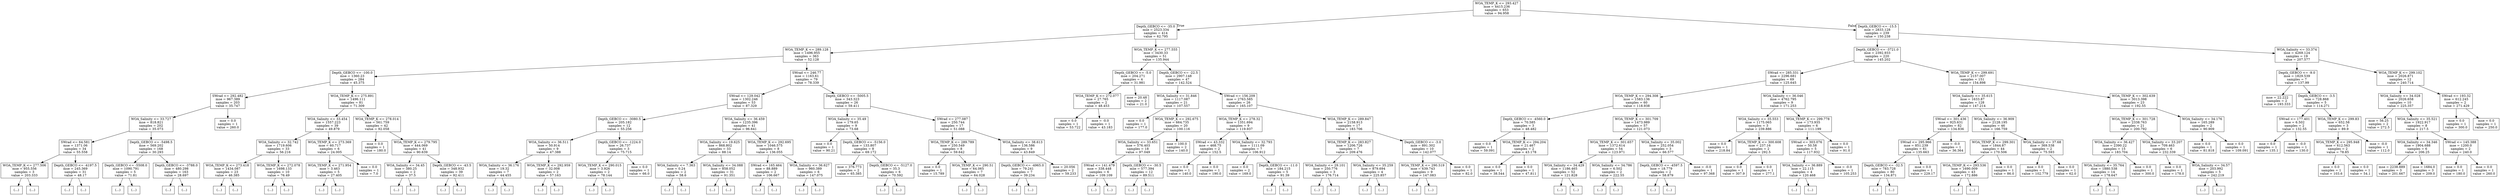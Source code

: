digraph Tree {
node [shape=box] ;
0 [label="WOA_TEMP_K <= 293.427\nmse = 4415.236\nsamples = 653\nvalue = 94.958"] ;
1 [label="Depth_GEBCO <= -35.0\nmse = 2523.334\nsamples = 414\nvalue = 62.795"] ;
0 -> 1 [labeldistance=2.5, labelangle=45, headlabel="True"] ;
2 [label="WOA_TEMP_K <= 289.128\nmse = 1496.955\nsamples = 363\nvalue = 52.128"] ;
1 -> 2 ;
3 [label="Depth_GEBCO <= -100.0\nmse = 1360.23\nsamples = 284\nvalue = 45.375"] ;
2 -> 3 ;
4 [label="SWrad <= 292.482\nmse = 967.389\nsamples = 203\nvalue = 35.747"] ;
3 -> 4 ;
5 [label="WOA_Salinity <= 33.727\nmse = 818.821\nsamples = 202\nvalue = 35.073"] ;
4 -> 5 ;
6 [label="SWrad <= 64.581\nmse = 1371.06\nsamples = 34\nvalue = 55.558"] ;
5 -> 6 ;
7 [label="WOA_TEMP_K <= 277.506\nmse = 955.556\nsamples = 3\nvalue = 203.333"] ;
6 -> 7 ;
8 [label="(...)"] ;
7 -> 8 ;
11 [label="(...)"] ;
7 -> 11 ;
12 [label="Depth_GEBCO <= -4197.5\nmse = 245.369\nsamples = 31\nvalue = 48.17"] ;
6 -> 12 ;
13 [label="(...)"] ;
12 -> 13 ;
24 [label="(...)"] ;
12 -> 24 ;
65 [label="Depth_GEBCO <= -5498.5\nmse = 569.202\nsamples = 168\nvalue = 30.293"] ;
5 -> 65 ;
66 [label="Depth_GEBCO <= -5508.0\nmse = 1090.791\nsamples = 5\nvalue = 71.81"] ;
65 -> 66 ;
67 [label="(...)"] ;
66 -> 67 ;
72 [label="(...)"] ;
66 -> 72 ;
73 [label="Depth_GEBCO <= -3788.0\nmse = 480.298\nsamples = 163\nvalue = 28.697"] ;
65 -> 73 ;
74 [label="(...)"] ;
73 -> 74 ;
151 [label="(...)"] ;
73 -> 151 ;
332 [label="mse = 0.0\nsamples = 1\nvalue = 260.0"] ;
4 -> 332 ;
333 [label="WOA_TEMP_K <= 275.891\nmse = 1496.111\nsamples = 81\nvalue = 71.309"] ;
3 -> 333 ;
334 [label="WOA_Salinity <= 33.454\nmse = 1557.223\nsamples = 39\nvalue = 49.879"] ;
333 -> 334 ;
335 [label="WOA_Salinity <= 32.742\nmse = 1719.606\nsamples = 33\nvalue = 56.216"] ;
334 -> 335 ;
336 [label="WOA_TEMP_K <= 273.418\nmse = 1434.087\nsamples = 23\nvalue = 46.385"] ;
335 -> 336 ;
337 [label="(...)"] ;
336 -> 337 ;
340 [label="(...)"] ;
336 -> 340 ;
341 [label="WOA_TEMP_K <= 272.078\nmse = 1698.133\nsamples = 10\nvalue = 76.49"] ;
335 -> 341 ;
342 [label="(...)"] ;
341 -> 342 ;
345 [label="(...)"] ;
341 -> 345 ;
348 [label="WOA_TEMP_K <= 273.369\nmse = 60.717\nsamples = 6\nvalue = 24.005"] ;
334 -> 348 ;
349 [label="WOA_TEMP_K <= 271.954\nmse = 3.463\nsamples = 5\nvalue = 27.405"] ;
348 -> 349 ;
350 [label="(...)"] ;
349 -> 350 ;
353 [label="(...)"] ;
349 -> 353 ;
354 [label="mse = 0.0\nsamples = 1\nvalue = 7.0"] ;
348 -> 354 ;
355 [label="WOA_TEMP_K <= 278.014\nmse = 561.759\nsamples = 42\nvalue = 92.058"] ;
333 -> 355 ;
356 [label="mse = 0.0\nsamples = 1\nvalue = 180.0"] ;
355 -> 356 ;
357 [label="WOA_TEMP_K <= 279.795\nmse = 444.069\nsamples = 41\nvalue = 90.639"] ;
355 -> 357 ;
358 [label="WOA_Salinity <= 34.45\nmse = 380.25\nsamples = 2\nvalue = 37.5"] ;
357 -> 358 ;
359 [label="(...)"] ;
358 -> 359 ;
360 [label="(...)"] ;
358 -> 360 ;
361 [label="Depth_GEBCO <= -43.5\nmse = 348.932\nsamples = 39\nvalue = 92.411"] ;
357 -> 361 ;
362 [label="(...)"] ;
361 -> 362 ;
401 [label="(...)"] ;
361 -> 401 ;
412 [label="SWrad <= 246.77\nmse = 1163.61\nsamples = 79\nvalue = 78.339"] ;
2 -> 412 ;
413 [label="SWrad <= 129.042\nmse = 1302.246\nsamples = 53\nvalue = 87.329"] ;
412 -> 413 ;
414 [label="Depth_GEBCO <= -3080.5\nmse = 205.182\nsamples = 12\nvalue = 55.256"] ;
413 -> 414 ;
415 [label="WOA_Salinity <= 36.511\nmse = 50.914\nsamples = 9\nvalue = 47.388"] ;
414 -> 415 ;
416 [label="WOA_Salinity <= 36.176\nmse = 19.32\nsamples = 7\nvalue = 44.455"] ;
415 -> 416 ;
417 [label="(...)"] ;
416 -> 417 ;
422 [label="(...)"] ;
416 -> 422 ;
429 [label="WOA_TEMP_K <= 292.959\nmse = 32.008\nsamples = 2\nvalue = 57.163"] ;
415 -> 429 ;
430 [label="(...)"] ;
429 -> 430 ;
431 [label="(...)"] ;
429 -> 431 ;
432 [label="Depth_GEBCO <= -1224.0\nmse = 26.737\nsamples = 3\nvalue = 75.715"] ;
414 -> 432 ;
433 [label="WOA_TEMP_K <= 290.015\nmse = 3.926\nsamples = 2\nvalue = 78.144"] ;
432 -> 433 ;
434 [label="(...)"] ;
433 -> 434 ;
435 [label="(...)"] ;
433 -> 435 ;
436 [label="mse = 0.0\nsamples = 1\nvalue = 66.0"] ;
432 -> 436 ;
437 [label="WOA_Salinity <= 36.459\nmse = 1235.396\nsamples = 41\nvalue = 96.641"] ;
413 -> 437 ;
438 [label="WOA_Salinity <= 19.625\nmse = 868.802\nsamples = 33\nvalue = 88.14"] ;
437 -> 438 ;
439 [label="WOA_Salinity <= 7.363\nmse = 0.24\nsamples = 2\nvalue = 58.6"] ;
438 -> 439 ;
440 [label="(...)"] ;
439 -> 440 ;
441 [label="(...)"] ;
439 -> 441 ;
442 [label="WOA_Salinity <= 34.088\nmse = 858.052\nsamples = 31\nvalue = 91.351"] ;
438 -> 442 ;
443 [label="(...)"] ;
442 -> 443 ;
454 [label="(...)"] ;
442 -> 454 ;
499 [label="WOA_TEMP_K <= 292.695\nmse = 1046.575\nsamples = 8\nvalue = 136.055"] ;
437 -> 499 ;
500 [label="SWrad <= 165.464\nmse = 88.889\nsamples = 2\nvalue = 106.667"] ;
499 -> 500 ;
501 [label="(...)"] ;
500 -> 501 ;
502 [label="(...)"] ;
500 -> 502 ;
503 [label="WOA_Salinity <= 36.627\nmse = 960.389\nsamples = 6\nvalue = 147.075"] ;
499 -> 503 ;
504 [label="(...)"] ;
503 -> 504 ;
509 [label="(...)"] ;
503 -> 509 ;
512 [label="Depth_GEBCO <= -5005.5\nmse = 343.323\nsamples = 26\nvalue = 59.411"] ;
412 -> 512 ;
513 [label="WOA_Salinity <= 35.49\nmse = 179.65\nsamples = 9\nvalue = 73.68"] ;
512 -> 513 ;
514 [label="mse = 0.0\nsamples = 1\nvalue = 90.21"] ;
513 -> 514 ;
515 [label="Depth_GEBCO <= -5156.0\nmse = 133.807\nsamples = 8\nvalue = 69.172"] ;
513 -> 515 ;
516 [label="mse = 376.773\nsamples = 2\nvalue = 65.385"] ;
515 -> 516 ;
517 [label="Depth_GEBCO <= -5127.0\nmse = 35.3\nsamples = 6\nvalue = 70.592"] ;
515 -> 517 ;
518 [label="(...)"] ;
517 -> 518 ;
519 [label="(...)"] ;
517 -> 519 ;
526 [label="SWrad <= 277.087\nmse = 250.744\nsamples = 17\nvalue = 51.088"] ;
512 -> 526 ;
527 [label="WOA_TEMP_K <= 289.789\nmse = 250.549\nsamples = 8\nvalue = 59.642"] ;
526 -> 527 ;
528 [label="mse = 0.0\nsamples = 1\nvalue = 15.789"] ;
527 -> 528 ;
529 [label="WOA_TEMP_K <= 290.51\nmse = 64.065\nsamples = 7\nvalue = 64.028"] ;
527 -> 529 ;
530 [label="(...)"] ;
529 -> 530 ;
533 [label="(...)"] ;
529 -> 533 ;
540 [label="WOA_Salinity <= 38.613\nmse = 136.586\nsamples = 9\nvalue = 43.849"] ;
526 -> 540 ;
541 [label="Depth_GEBCO <= -4965.0\nmse = 79.241\nsamples = 7\nvalue = 39.234"] ;
540 -> 541 ;
542 [label="(...)"] ;
541 -> 542 ;
543 [label="(...)"] ;
541 -> 543 ;
550 [label="mse = 20.056\nsamples = 2\nvalue = 59.233"] ;
540 -> 550 ;
551 [label="WOA_TEMP_K <= 277.555\nmse = 3430.33\nsamples = 51\nvalue = 135.944"] ;
1 -> 551 ;
552 [label="Depth_GEBCO <= -5.0\nmse = 204.271\nsamples = 4\nvalue = 31.981"] ;
551 -> 552 ;
553 [label="WOA_TEMP_K <= 272.077\nmse = 27.765\nsamples = 2\nvalue = 48.453"] ;
552 -> 553 ;
554 [label="mse = 0.0\nsamples = 1\nvalue = 53.722"] ;
553 -> 554 ;
555 [label="mse = -0.0\nsamples = 1\nvalue = 43.183"] ;
553 -> 555 ;
556 [label="mse = 20.48\nsamples = 2\nvalue = 21.0"] ;
552 -> 556 ;
557 [label="Depth_GEBCO <= -22.5\nmse = 2907.148\nsamples = 47\nvalue = 142.524"] ;
551 -> 557 ;
558 [label="WOA_Salinity <= 31.846\nmse = 1117.087\nsamples = 21\nvalue = 107.557"] ;
557 -> 558 ;
559 [label="mse = 0.0\nsamples = 1\nvalue = 177.0"] ;
558 -> 559 ;
560 [label="WOA_TEMP_K <= 292.675\nmse = 664.735\nsamples = 20\nvalue = 100.116"] ;
558 -> 560 ;
561 [label="WOA_Salinity <= 33.651\nmse = 576.403\nsamples = 18\nvalue = 97.049"] ;
560 -> 561 ;
562 [label="SWrad <= 141.479\nmse = 338.448\nsamples = 6\nvalue = 109.109"] ;
561 -> 562 ;
563 [label="(...)"] ;
562 -> 563 ;
566 [label="(...)"] ;
562 -> 566 ;
571 [label="Depth_GEBCO <= -30.5\nmse = 577.394\nsamples = 12\nvalue = 89.511"] ;
561 -> 571 ;
572 [label="(...)"] ;
571 -> 572 ;
577 [label="(...)"] ;
571 -> 577 ;
590 [label="mse = 100.0\nsamples = 2\nvalue = 140.0"] ;
560 -> 590 ;
591 [label="SWrad <= 156.209\nmse = 2763.585\nsamples = 26\nvalue = 165.107"] ;
557 -> 591 ;
592 [label="WOA_TEMP_K <= 278.32\nmse = 1351.694\nsamples = 9\nvalue = 119.937"] ;
591 -> 592 ;
593 [label="SWrad <= 43.332\nmse = 468.75\nsamples = 2\nvalue = 152.5"] ;
592 -> 593 ;
594 [label="mse = 0.0\nsamples = 1\nvalue = 140.0"] ;
593 -> 594 ;
595 [label="mse = 0.0\nsamples = 1\nvalue = 190.0"] ;
593 -> 595 ;
596 [label="WOA_Salinity <= 32.793\nmse = 1111.09\nsamples = 7\nvalue = 106.912"] ;
592 -> 596 ;
597 [label="mse = 0.0\nsamples = 2\nvalue = 169.0"] ;
596 -> 597 ;
598 [label="Depth_GEBCO <= -11.0\nmse = 184.215\nsamples = 5\nvalue = 91.39"] ;
596 -> 598 ;
599 [label="(...)"] ;
598 -> 599 ;
600 [label="(...)"] ;
598 -> 600 ;
607 [label="WOA_TEMP_K <= 289.847\nmse = 2158.913\nsamples = 17\nvalue = 183.706"] ;
591 -> 607 ;
608 [label="WOA_TEMP_K <= 283.827\nmse = 1206.726\nsamples = 7\nvalue = 209.476"] ;
607 -> 608 ;
609 [label="WOA_Salinity <= 29.101\nmse = 250.776\nsamples = 3\nvalue = 176.714"] ;
608 -> 609 ;
610 [label="(...)"] ;
609 -> 610 ;
611 [label="(...)"] ;
609 -> 611 ;
612 [label="WOA_Salinity <= 35.259\nmse = 879.694\nsamples = 4\nvalue = 225.857"] ;
608 -> 612 ;
613 [label="(...)"] ;
612 -> 613 ;
618 [label="(...)"] ;
612 -> 618 ;
619 [label="Depth_GEBCO <= -3.0\nmse = 891.302\nsamples = 10\nvalue = 142.077"] ;
607 -> 619 ;
620 [label="WOA_TEMP_K <= 290.519\nmse = 639.743\nsamples = 9\nvalue = 147.083"] ;
619 -> 620 ;
621 [label="(...)"] ;
620 -> 621 ;
622 [label="(...)"] ;
620 -> 622 ;
637 [label="mse = 0.0\nsamples = 1\nvalue = 82.0"] ;
619 -> 637 ;
638 [label="Depth_GEBCO <= -15.5\nmse = 2833.128\nsamples = 239\nvalue = 150.238"] ;
0 -> 638 [labeldistance=2.5, labelangle=-45, headlabel="False"] ;
639 [label="Depth_GEBCO <= -3721.0\nmse = 2392.933\nsamples = 220\nvalue = 145.202"] ;
638 -> 639 ;
640 [label="SWrad <= 285.331\nmse = 2296.681\nsamples = 69\nvalue = 125.645"] ;
639 -> 640 ;
641 [label="WOA_TEMP_K <= 294.308\nmse = 1583.136\nsamples = 60\nvalue = 118.938"] ;
640 -> 641 ;
642 [label="Depth_GEBCO <= -4560.0\nmse = 70.585\nsamples = 3\nvalue = 48.482"] ;
641 -> 642 ;
643 [label="mse = 0.0\nsamples = 1\nvalue = 59.091"] ;
642 -> 643 ;
644 [label="WOA_TEMP_K <= 294.204\nmse = 21.467\nsamples = 2\nvalue = 43.178"] ;
642 -> 644 ;
645 [label="mse = 0.0\nsamples = 1\nvalue = 38.544"] ;
644 -> 645 ;
646 [label="mse = 0.0\nsamples = 1\nvalue = 47.811"] ;
644 -> 646 ;
647 [label="WOA_TEMP_K <= 301.709\nmse = 1473.989\nsamples = 57\nvalue = 121.073"] ;
641 -> 647 ;
648 [label="WOA_TEMP_K <= 301.657\nmse = 1372.614\nsamples = 54\nvalue = 123.971"] ;
647 -> 648 ;
649 [label="WOA_Salinity <= 34.429\nmse = 1186.465\nsamples = 52\nvalue = 121.828"] ;
648 -> 649 ;
650 [label="(...)"] ;
649 -> 650 ;
653 [label="(...)"] ;
649 -> 653 ;
750 [label="WOA_Salinity <= 34.786\nmse = 6.502\nsamples = 2\nvalue = 222.55"] ;
648 -> 750 ;
751 [label="(...)"] ;
750 -> 751 ;
752 [label="(...)"] ;
750 -> 752 ;
753 [label="WOA_Salinity <= 35.002\nmse = 252.054\nsamples = 3\nvalue = 66.577"] ;
647 -> 753 ;
754 [label="Depth_GEBCO <= -4597.5\nmse = 18.779\nsamples = 2\nvalue = 58.879"] ;
753 -> 754 ;
755 [label="(...)"] ;
754 -> 755 ;
756 [label="(...)"] ;
754 -> 756 ;
757 [label="mse = -0.0\nsamples = 1\nvalue = 97.368"] ;
753 -> 757 ;
758 [label="WOA_Salinity <= 36.046\nmse = 4762.795\nsamples = 9\nvalue = 171.253"] ;
640 -> 758 ;
759 [label="WOA_Salinity <= 35.553\nmse = 1175.065\nsamples = 3\nvalue = 239.886"] ;
758 -> 759 ;
760 [label="mse = 0.0\nsamples = 1\nvalue = 218.84"] ;
759 -> 760 ;
761 [label="WOA_TEMP_K <= 300.608\nmse = 237.16\nsamples = 2\nvalue = 292.5"] ;
759 -> 761 ;
762 [label="mse = 0.0\nsamples = 1\nvalue = 307.9"] ;
761 -> 762 ;
763 [label="mse = 0.0\nsamples = 1\nvalue = 277.1"] ;
761 -> 763 ;
764 [label="WOA_TEMP_K <= 299.778\nmse = 173.935\nsamples = 6\nvalue = 111.199"] ;
758 -> 764 ;
765 [label="SWrad <= 303.076\nmse = 50.58\nsamples = 5\nvalue = 117.932"] ;
764 -> 765 ;
766 [label="WOA_Salinity <= 36.889\nmse = 22.115\nsamples = 4\nvalue = 120.468"] ;
765 -> 766 ;
767 [label="(...)"] ;
766 -> 767 ;
772 [label="(...)"] ;
766 -> 772 ;
773 [label="mse = -0.0\nsamples = 1\nvalue = 105.253"] ;
765 -> 773 ;
774 [label="mse = 0.0\nsamples = 1\nvalue = 91.0"] ;
764 -> 774 ;
775 [label="WOA_TEMP_K <= 299.691\nmse = 2157.007\nsamples = 151\nvalue = 154.898"] ;
639 -> 775 ;
776 [label="WOA_Salinity <= 35.615\nmse = 1633.87\nsamples = 128\nvalue = 147.214"] ;
775 -> 776 ;
777 [label="SWrad <= 301.436\nmse = 925.631\nsamples = 82\nvalue = 134.836"] ;
776 -> 777 ;
778 [label="SWrad <= 295.966\nmse = 851.239\nsamples = 81\nvalue = 135.663"] ;
777 -> 778 ;
779 [label="Depth_GEBCO <= -32.5\nmse = 783.728\nsamples = 80\nvalue = 134.871"] ;
778 -> 779 ;
780 [label="(...)"] ;
779 -> 780 ;
889 [label="(...)"] ;
779 -> 889 ;
908 [label="mse = 0.0\nsamples = 1\nvalue = 229.17"] ;
778 -> 908 ;
909 [label="mse = -0.0\nsamples = 1\nvalue = 36.364"] ;
777 -> 909 ;
910 [label="WOA_Salinity <= 36.909\nmse = 2128.195\nsamples = 46\nvalue = 166.759"] ;
776 -> 910 ;
911 [label="WOA_TEMP_K <= 299.301\nmse = 1844.87\nsamples = 44\nvalue = 170.506"] ;
910 -> 911 ;
912 [label="WOA_TEMP_K <= 293.536\nmse = 1690.009\nsamples = 43\nvalue = 172.886"] ;
911 -> 912 ;
913 [label="(...)"] ;
912 -> 913 ;
914 [label="(...)"] ;
912 -> 914 ;
961 [label="mse = 0.0\nsamples = 1\nvalue = 86.0"] ;
911 -> 961 ;
962 [label="WOA_Salinity <= 37.68\nmse = 369.538\nsamples = 2\nvalue = 75.593"] ;
910 -> 962 ;
963 [label="mse = 0.0\nsamples = 1\nvalue = 102.779"] ;
962 -> 963 ;
964 [label="mse = 0.0\nsamples = 1\nvalue = 62.0"] ;
962 -> 964 ;
965 [label="WOA_TEMP_K <= 302.639\nmse = 3013.398\nsamples = 23\nvalue = 192.55"] ;
775 -> 965 ;
966 [label="WOA_TEMP_K <= 301.728\nmse = 2338.763\nsamples = 21\nvalue = 200.792"] ;
965 -> 966 ;
967 [label="WOA_Salinity <= 36.427\nmse = 2390.22\nsamples = 15\nvalue = 183.704"] ;
966 -> 967 ;
968 [label="WOA_Salinity <= 35.764\nmse = 1880.538\nsamples = 14\nvalue = 178.647"] ;
967 -> 968 ;
969 [label="(...)"] ;
968 -> 969 ;
976 [label="(...)"] ;
968 -> 976 ;
983 [label="mse = 0.0\nsamples = 1\nvalue = 300.0"] ;
967 -> 983 ;
984 [label="WOA_Salinity <= 33.207\nmse = 709.463\nsamples = 6\nvalue = 232.339"] ;
966 -> 984 ;
985 [label="mse = 0.0\nsamples = 1\nvalue = 178.0"] ;
984 -> 985 ;
986 [label="WOA_Salinity <= 34.57\nmse = 203.992\nsamples = 5\nvalue = 242.219"] ;
984 -> 986 ;
987 [label="(...)"] ;
986 -> 987 ;
992 [label="(...)"] ;
986 -> 992 ;
995 [label="WOA_Salinity <= 34.176\nmse = 165.289\nsamples = 2\nvalue = 90.909"] ;
965 -> 995 ;
996 [label="mse = 0.0\nsamples = 1\nvalue = 81.818"] ;
995 -> 996 ;
997 [label="mse = 0.0\nsamples = 1\nvalue = 109.091"] ;
995 -> 997 ;
998 [label="WOA_Salinity <= 33.374\nmse = 4269.124\nsamples = 19\nvalue = 207.577"] ;
638 -> 998 ;
999 [label="Depth_GEBCO <= -9.0\nmse = 1829.539\nsamples = 7\nvalue = 137.99"] ;
998 -> 999 ;
1000 [label="mse = 22.222\nsamples = 2\nvalue = 193.333"] ;
999 -> 1000 ;
1001 [label="Depth_GEBCO <= -3.5\nmse = 728.868\nsamples = 5\nvalue = 114.271"] ;
999 -> 1001 ;
1002 [label="SWrad <= 177.401\nmse = 6.502\nsamples = 2\nvalue = 132.55"] ;
1001 -> 1002 ;
1003 [label="mse = 0.0\nsamples = 1\nvalue = 135.1"] ;
1002 -> 1003 ;
1004 [label="mse = -0.0\nsamples = 1\nvalue = 130.0"] ;
1002 -> 1004 ;
1005 [label="WOA_TEMP_K <= 299.83\nmse = 652.58\nsamples = 3\nvalue = 89.9"] ;
1001 -> 1005 ;
1006 [label="WOA_TEMP_K <= 295.948\nmse = 612.563\nsamples = 2\nvalue = 78.85"] ;
1005 -> 1006 ;
1007 [label="mse = 0.0\nsamples = 1\nvalue = 103.6"] ;
1006 -> 1007 ;
1008 [label="mse = 0.0\nsamples = 1\nvalue = 54.1"] ;
1006 -> 1008 ;
1009 [label="mse = -0.0\nsamples = 1\nvalue = 112.0"] ;
1005 -> 1009 ;
1010 [label="WOA_TEMP_K <= 299.102\nmse = 2026.871\nsamples = 12\nvalue = 240.714"] ;
998 -> 1010 ;
1011 [label="WOA_Salinity <= 34.028\nmse = 2026.658\nsamples = 10\nvalue = 225.357"] ;
1010 -> 1011 ;
1012 [label="mse = 56.25\nsamples = 2\nvalue = 272.5"] ;
1011 -> 1012 ;
1013 [label="WOA_Salinity <= 35.521\nmse = 1922.917\nsamples = 8\nvalue = 217.5"] ;
1011 -> 1013 ;
1014 [label="WOA_Salinity <= 34.346\nmse = 1904.688\nsamples = 6\nvalue = 206.25"] ;
1013 -> 1014 ;
1015 [label="mse = 2238.889\nsamples = 3\nvalue = 201.667"] ;
1014 -> 1015 ;
1016 [label="mse = 1684.0\nsamples = 3\nvalue = 209.0"] ;
1014 -> 1016 ;
1017 [label="SWrad <= 145.388\nmse = 1200.0\nsamples = 2\nvalue = 240.0"] ;
1013 -> 1017 ;
1018 [label="mse = 0.0\nsamples = 1\nvalue = 180.0"] ;
1017 -> 1018 ;
1019 [label="mse = 0.0\nsamples = 1\nvalue = 260.0"] ;
1017 -> 1019 ;
1020 [label="SWrad <= 193.32\nmse = 612.245\nsamples = 2\nvalue = 271.429"] ;
1010 -> 1020 ;
1021 [label="mse = 0.0\nsamples = 1\nvalue = 300.0"] ;
1020 -> 1021 ;
1022 [label="mse = 0.0\nsamples = 1\nvalue = 250.0"] ;
1020 -> 1022 ;
}